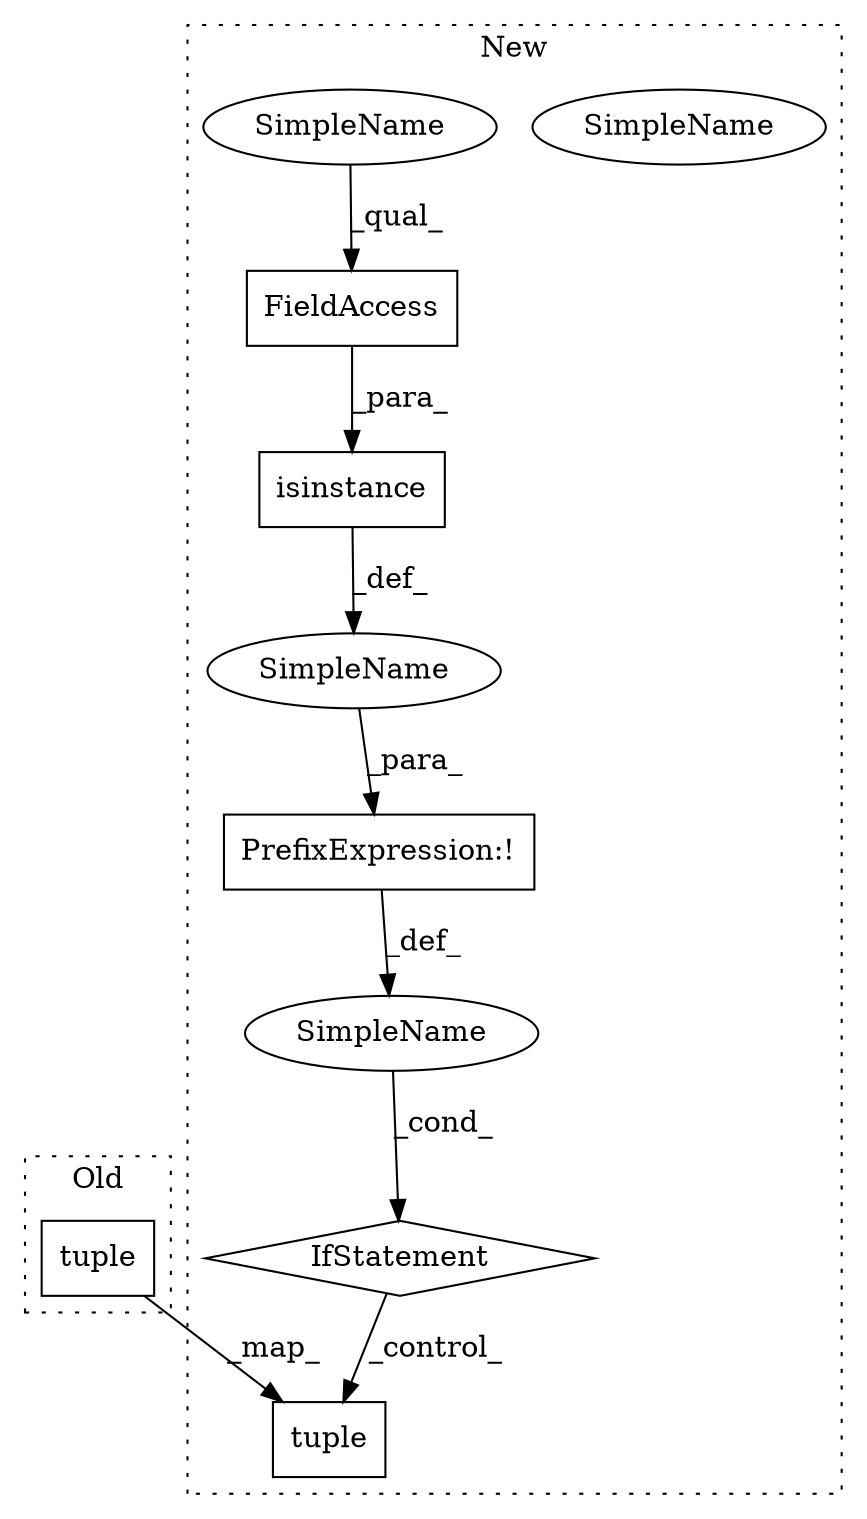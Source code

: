 digraph G {
subgraph cluster0 {
1 [label="tuple" a="32" s="36881,36904" l="6,1" shape="box"];
label = "Old";
style="dotted";
}
subgraph cluster1 {
2 [label="tuple" a="32" s="37160,37183" l="6,1" shape="box"];
3 [label="SimpleName" a="42" s="" l="" shape="ellipse"];
4 [label="IfStatement" a="25" s="37137" l="3" shape="diamond"];
5 [label="PrefixExpression:!" a="38" s="37093" l="1" shape="box"];
6 [label="isinstance" a="32" s="37094,37136" l="11,1" shape="box"];
7 [label="FieldAccess" a="22" s="37123" l="13" shape="box"];
8 [label="SimpleName" a="42" s="37123" l="5" shape="ellipse"];
9 [label="SimpleName" a="42" s="" l="" shape="ellipse"];
10 [label="SimpleName" a="42" s="37123" l="5" shape="ellipse"];
label = "New";
style="dotted";
}
1 -> 2 [label="_map_"];
3 -> 4 [label="_cond_"];
4 -> 2 [label="_control_"];
5 -> 3 [label="_def_"];
6 -> 9 [label="_def_"];
7 -> 6 [label="_para_"];
9 -> 5 [label="_para_"];
10 -> 7 [label="_qual_"];
}